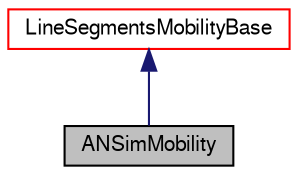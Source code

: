 digraph G
{
  edge [fontname="FreeSans",fontsize="10",labelfontname="FreeSans",labelfontsize="10"];
  node [fontname="FreeSans",fontsize="10",shape=record];
  Node1 [label="ANSimMobility",height=0.2,width=0.4,color="black", fillcolor="grey75", style="filled" fontcolor="black"];
  Node2 -> Node1 [dir=back,color="midnightblue",fontsize="10",style="solid",fontname="FreeSans"];
  Node2 [label="LineSegmentsMobilityBase",height=0.2,width=0.4,color="red", fillcolor="white", style="filled",URL="$a00116.html",tooltip="Base class for mobility models where movement consists of a sequence of linear movements..."];
}
